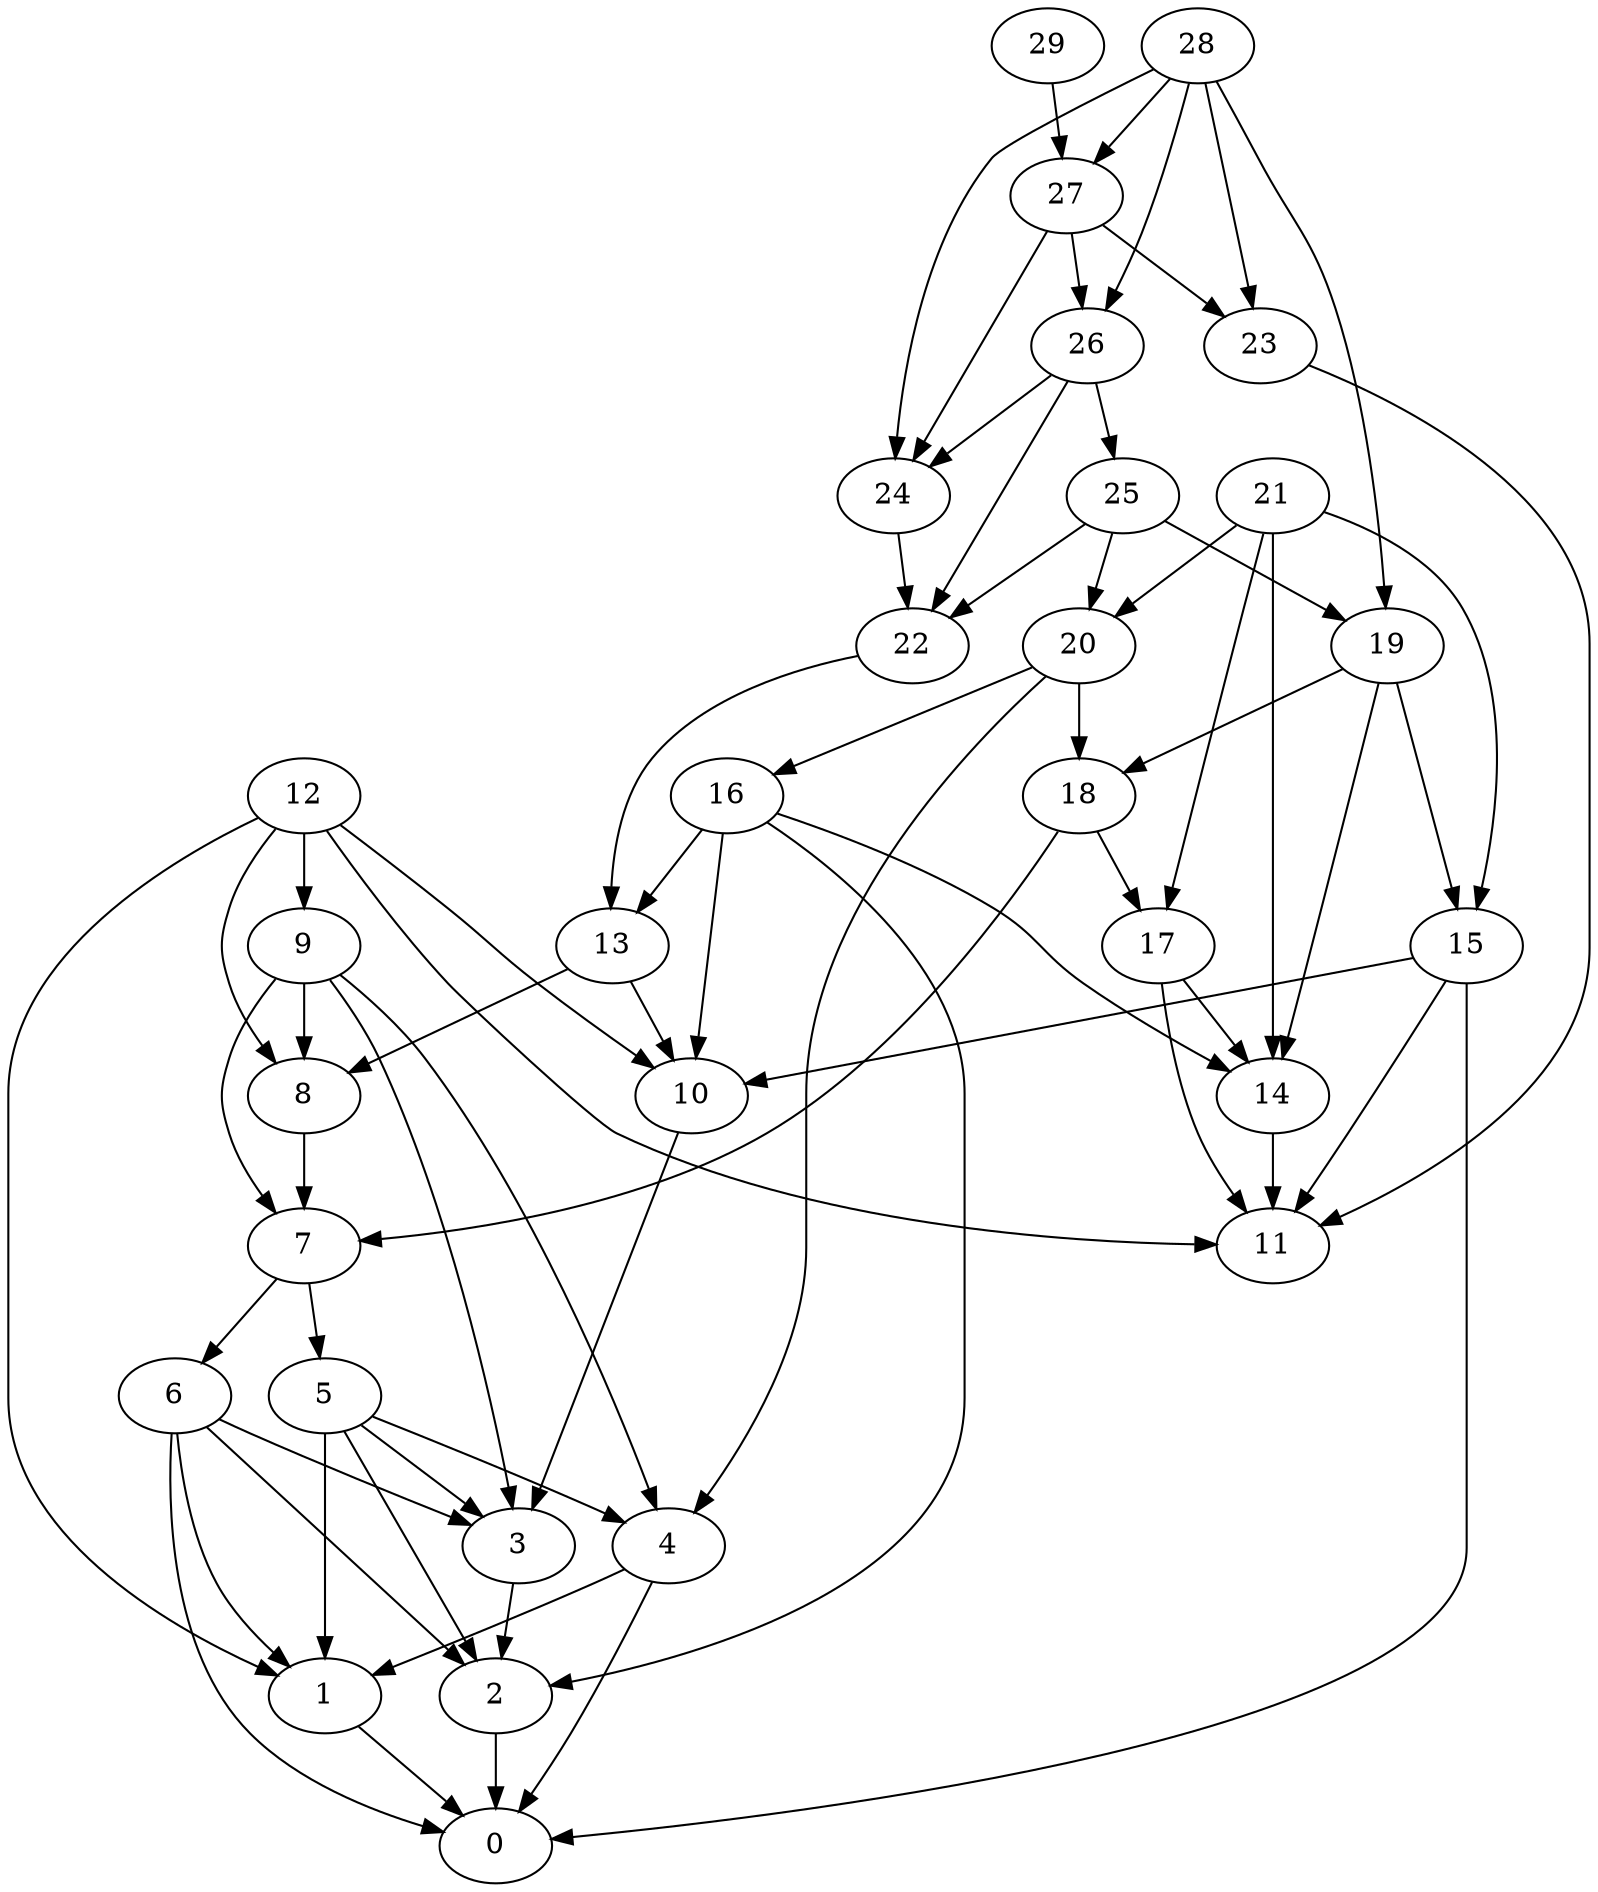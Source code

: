 digraph my_graph {
0;
1;
2;
3;
4;
5;
6;
7;
8;
9;
10;
11;
12;
13;
14;
15;
16;
17;
18;
19;
20;
21;
22;
23;
24;
25;
26;
27;
28;
29;
1->0
2->0
3->2
4->0
4->1
5->2
5->1
5->4
5->3
6->3
6->0
6->2
6->1
7->5
7->6
8->7
9->4
9->7
9->8
9->3
10->3
12->11
12->9
12->8
12->10
12->1
13->10
13->8
14->11
15->0
15->10
15->11
16->14
16->2
16->13
16->10
17->14
17->11
18->7
18->17
19->14
19->18
19->15
20->4
20->18
20->16
21->17
21->20
21->15
21->14
22->13
23->11
24->22
25->20
25->22
25->19
26->24
26->22
26->25
27->23
27->26
27->24
28->23
28->26
28->27
28->19
28->24
29->27
}